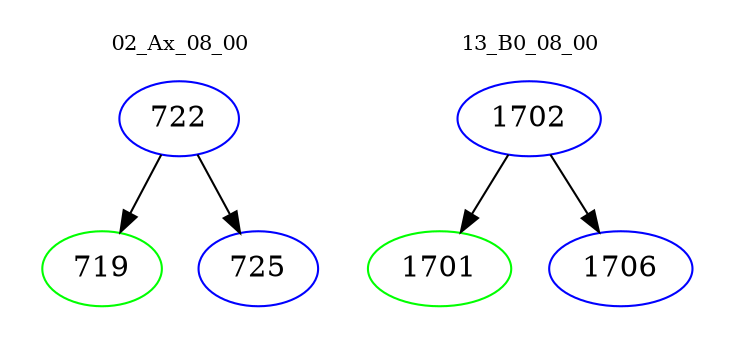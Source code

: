 digraph{
subgraph cluster_0 {
color = white
label = "02_Ax_08_00";
fontsize=10;
T0_722 [label="722", color="blue"]
T0_722 -> T0_719 [color="black"]
T0_719 [label="719", color="green"]
T0_722 -> T0_725 [color="black"]
T0_725 [label="725", color="blue"]
}
subgraph cluster_1 {
color = white
label = "13_B0_08_00";
fontsize=10;
T1_1702 [label="1702", color="blue"]
T1_1702 -> T1_1701 [color="black"]
T1_1701 [label="1701", color="green"]
T1_1702 -> T1_1706 [color="black"]
T1_1706 [label="1706", color="blue"]
}
}
